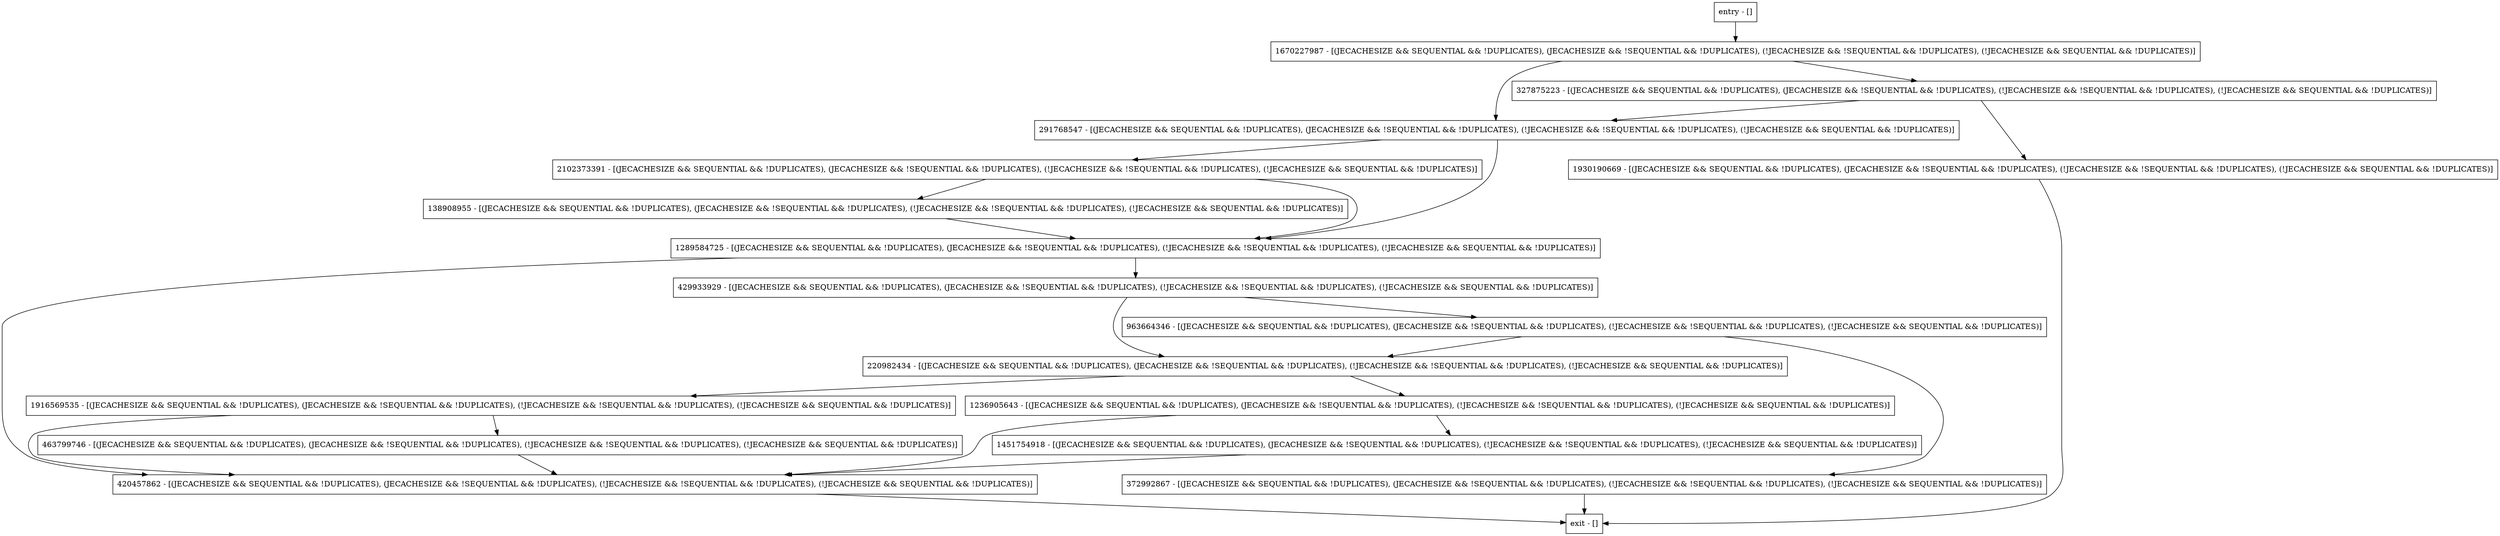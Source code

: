 digraph countNew {
node [shape=record];
1236905643 [label="1236905643 - [(JECACHESIZE && SEQUENTIAL && !DUPLICATES), (JECACHESIZE && !SEQUENTIAL && !DUPLICATES), (!JECACHESIZE && !SEQUENTIAL && !DUPLICATES), (!JECACHESIZE && SEQUENTIAL && !DUPLICATES)]"];
1289584725 [label="1289584725 - [(JECACHESIZE && SEQUENTIAL && !DUPLICATES), (JECACHESIZE && !SEQUENTIAL && !DUPLICATES), (!JECACHESIZE && !SEQUENTIAL && !DUPLICATES), (!JECACHESIZE && SEQUENTIAL && !DUPLICATES)]"];
963664346 [label="963664346 - [(JECACHESIZE && SEQUENTIAL && !DUPLICATES), (JECACHESIZE && !SEQUENTIAL && !DUPLICATES), (!JECACHESIZE && !SEQUENTIAL && !DUPLICATES), (!JECACHESIZE && SEQUENTIAL && !DUPLICATES)]"];
220982434 [label="220982434 - [(JECACHESIZE && SEQUENTIAL && !DUPLICATES), (JECACHESIZE && !SEQUENTIAL && !DUPLICATES), (!JECACHESIZE && !SEQUENTIAL && !DUPLICATES), (!JECACHESIZE && SEQUENTIAL && !DUPLICATES)]"];
1670227987 [label="1670227987 - [(JECACHESIZE && SEQUENTIAL && !DUPLICATES), (JECACHESIZE && !SEQUENTIAL && !DUPLICATES), (!JECACHESIZE && !SEQUENTIAL && !DUPLICATES), (!JECACHESIZE && SEQUENTIAL && !DUPLICATES)]"];
1451754918 [label="1451754918 - [(JECACHESIZE && SEQUENTIAL && !DUPLICATES), (JECACHESIZE && !SEQUENTIAL && !DUPLICATES), (!JECACHESIZE && !SEQUENTIAL && !DUPLICATES), (!JECACHESIZE && SEQUENTIAL && !DUPLICATES)]"];
372992867 [label="372992867 - [(JECACHESIZE && SEQUENTIAL && !DUPLICATES), (JECACHESIZE && !SEQUENTIAL && !DUPLICATES), (!JECACHESIZE && !SEQUENTIAL && !DUPLICATES), (!JECACHESIZE && SEQUENTIAL && !DUPLICATES)]"];
429933929 [label="429933929 - [(JECACHESIZE && SEQUENTIAL && !DUPLICATES), (JECACHESIZE && !SEQUENTIAL && !DUPLICATES), (!JECACHESIZE && !SEQUENTIAL && !DUPLICATES), (!JECACHESIZE && SEQUENTIAL && !DUPLICATES)]"];
463799746 [label="463799746 - [(JECACHESIZE && SEQUENTIAL && !DUPLICATES), (JECACHESIZE && !SEQUENTIAL && !DUPLICATES), (!JECACHESIZE && !SEQUENTIAL && !DUPLICATES), (!JECACHESIZE && SEQUENTIAL && !DUPLICATES)]"];
entry [label="entry - []"];
exit [label="exit - []"];
1916569535 [label="1916569535 - [(JECACHESIZE && SEQUENTIAL && !DUPLICATES), (JECACHESIZE && !SEQUENTIAL && !DUPLICATES), (!JECACHESIZE && !SEQUENTIAL && !DUPLICATES), (!JECACHESIZE && SEQUENTIAL && !DUPLICATES)]"];
291768547 [label="291768547 - [(JECACHESIZE && SEQUENTIAL && !DUPLICATES), (JECACHESIZE && !SEQUENTIAL && !DUPLICATES), (!JECACHESIZE && !SEQUENTIAL && !DUPLICATES), (!JECACHESIZE && SEQUENTIAL && !DUPLICATES)]"];
327875223 [label="327875223 - [(JECACHESIZE && SEQUENTIAL && !DUPLICATES), (JECACHESIZE && !SEQUENTIAL && !DUPLICATES), (!JECACHESIZE && !SEQUENTIAL && !DUPLICATES), (!JECACHESIZE && SEQUENTIAL && !DUPLICATES)]"];
2102373391 [label="2102373391 - [(JECACHESIZE && SEQUENTIAL && !DUPLICATES), (JECACHESIZE && !SEQUENTIAL && !DUPLICATES), (!JECACHESIZE && !SEQUENTIAL && !DUPLICATES), (!JECACHESIZE && SEQUENTIAL && !DUPLICATES)]"];
138908955 [label="138908955 - [(JECACHESIZE && SEQUENTIAL && !DUPLICATES), (JECACHESIZE && !SEQUENTIAL && !DUPLICATES), (!JECACHESIZE && !SEQUENTIAL && !DUPLICATES), (!JECACHESIZE && SEQUENTIAL && !DUPLICATES)]"];
420457862 [label="420457862 - [(JECACHESIZE && SEQUENTIAL && !DUPLICATES), (JECACHESIZE && !SEQUENTIAL && !DUPLICATES), (!JECACHESIZE && !SEQUENTIAL && !DUPLICATES), (!JECACHESIZE && SEQUENTIAL && !DUPLICATES)]"];
1930190669 [label="1930190669 - [(JECACHESIZE && SEQUENTIAL && !DUPLICATES), (JECACHESIZE && !SEQUENTIAL && !DUPLICATES), (!JECACHESIZE && !SEQUENTIAL && !DUPLICATES), (!JECACHESIZE && SEQUENTIAL && !DUPLICATES)]"];
entry;
exit;
1236905643 -> 1451754918;
1236905643 -> 420457862;
1289584725 -> 429933929;
1289584725 -> 420457862;
963664346 -> 220982434;
963664346 -> 372992867;
220982434 -> 1236905643;
220982434 -> 1916569535;
1670227987 -> 291768547;
1670227987 -> 327875223;
1451754918 -> 420457862;
372992867 -> exit;
429933929 -> 963664346;
429933929 -> 220982434;
463799746 -> 420457862;
entry -> 1670227987;
1916569535 -> 420457862;
1916569535 -> 463799746;
291768547 -> 1289584725;
291768547 -> 2102373391;
327875223 -> 291768547;
327875223 -> 1930190669;
2102373391 -> 1289584725;
2102373391 -> 138908955;
138908955 -> 1289584725;
420457862 -> exit;
1930190669 -> exit;
}
